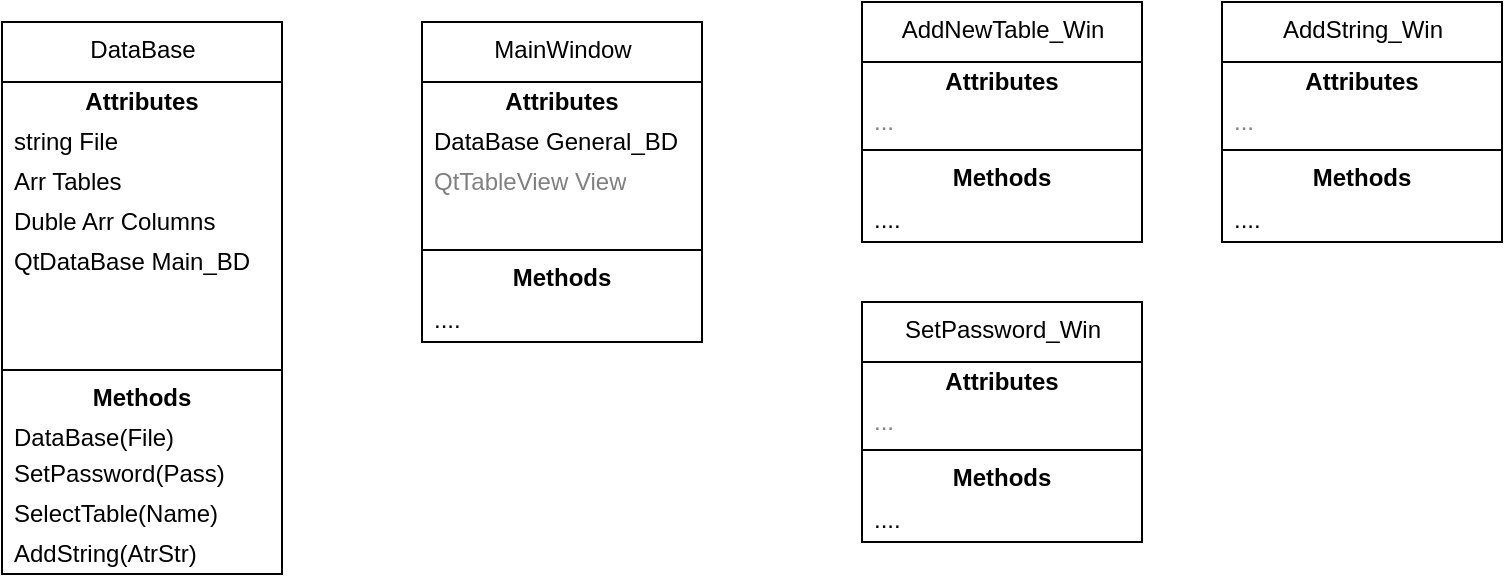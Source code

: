 <mxfile version="16.1.2" type="device"><diagram id="Dq0-bIhG9KMmkcVfs190" name="Page-1"><mxGraphModel dx="1038" dy="649" grid="1" gridSize="10" guides="1" tooltips="1" connect="1" arrows="1" fold="1" page="1" pageScale="1" pageWidth="850" pageHeight="1100" math="0" shadow="0"><root><mxCell id="0"/><mxCell id="1" parent="0"/><mxCell id="1FaSw0nJVd7z6Cax4bIG-1" value="DataBase" style="swimlane;fontStyle=0;align=center;verticalAlign=top;childLayout=stackLayout;horizontal=1;startSize=30;horizontalStack=0;resizeParent=1;resizeParentMax=0;resizeLast=0;collapsible=0;marginBottom=0;html=1;" parent="1" vertex="1"><mxGeometry x="50" y="40" width="140" height="276" as="geometry"/></mxCell><mxCell id="1FaSw0nJVd7z6Cax4bIG-2" value="&lt;b&gt;Attributes&lt;/b&gt;" style="text;html=1;strokeColor=none;fillColor=none;align=center;verticalAlign=middle;spacingLeft=4;spacingRight=4;overflow=hidden;rotatable=0;points=[[0,0.5],[1,0.5]];portConstraint=eastwest;" parent="1FaSw0nJVd7z6Cax4bIG-1" vertex="1"><mxGeometry y="30" width="140" height="20" as="geometry"/></mxCell><mxCell id="1FaSw0nJVd7z6Cax4bIG-3" value="string File" style="text;html=1;strokeColor=none;fillColor=none;align=left;verticalAlign=middle;spacingLeft=4;spacingRight=4;overflow=hidden;rotatable=0;points=[[0,0.5],[1,0.5]];portConstraint=eastwest;" parent="1FaSw0nJVd7z6Cax4bIG-1" vertex="1"><mxGeometry y="50" width="140" height="20" as="geometry"/></mxCell><mxCell id="1FaSw0nJVd7z6Cax4bIG-4" value="&lt;font color=&quot;#000000&quot;&gt;Arr Tables&lt;/font&gt;" style="text;html=1;strokeColor=none;fillColor=none;align=left;verticalAlign=middle;spacingLeft=4;spacingRight=4;overflow=hidden;rotatable=0;points=[[0,0.5],[1,0.5]];portConstraint=eastwest;fontColor=#808080;" parent="1FaSw0nJVd7z6Cax4bIG-1" vertex="1"><mxGeometry y="70" width="140" height="20" as="geometry"/></mxCell><mxCell id="1FaSw0nJVd7z6Cax4bIG-9" value="&lt;font color=&quot;#000000&quot;&gt;Duble Arr Columns&lt;/font&gt;" style="text;html=1;strokeColor=none;fillColor=none;align=left;verticalAlign=middle;spacingLeft=4;spacingRight=4;overflow=hidden;rotatable=0;points=[[0,0.5],[1,0.5]];portConstraint=eastwest;fontColor=#808080;" parent="1FaSw0nJVd7z6Cax4bIG-1" vertex="1"><mxGeometry y="90" width="140" height="20" as="geometry"/></mxCell><mxCell id="1FaSw0nJVd7z6Cax4bIG-10" value="&lt;font color=&quot;#000000&quot;&gt;QtDataBase Main_BD&lt;/font&gt;" style="text;html=1;strokeColor=none;fillColor=none;align=left;verticalAlign=middle;spacingLeft=4;spacingRight=4;overflow=hidden;rotatable=0;points=[[0,0.5],[1,0.5]];portConstraint=eastwest;fontColor=#808080;" parent="1FaSw0nJVd7z6Cax4bIG-1" vertex="1"><mxGeometry y="110" width="140" height="20" as="geometry"/></mxCell><mxCell id="fjrRZ6m2CoSyFugAUe5m-2" style="text;html=1;strokeColor=none;fillColor=none;align=left;verticalAlign=middle;spacingLeft=4;spacingRight=4;overflow=hidden;rotatable=0;points=[[0,0.5],[1,0.5]];portConstraint=eastwest;fontColor=#808080;" vertex="1" parent="1FaSw0nJVd7z6Cax4bIG-1"><mxGeometry y="130" width="140" height="20" as="geometry"/></mxCell><mxCell id="fjrRZ6m2CoSyFugAUe5m-1" style="text;html=1;strokeColor=none;fillColor=none;align=left;verticalAlign=middle;spacingLeft=4;spacingRight=4;overflow=hidden;rotatable=0;points=[[0,0.5],[1,0.5]];portConstraint=eastwest;fontColor=#808080;" vertex="1" parent="1FaSw0nJVd7z6Cax4bIG-1"><mxGeometry y="150" width="140" height="20" as="geometry"/></mxCell><mxCell id="1FaSw0nJVd7z6Cax4bIG-6" value="" style="line;strokeWidth=1;fillColor=none;align=left;verticalAlign=middle;spacingTop=-1;spacingLeft=3;spacingRight=3;rotatable=0;labelPosition=right;points=[];portConstraint=eastwest;" parent="1FaSw0nJVd7z6Cax4bIG-1" vertex="1"><mxGeometry y="170" width="140" height="8" as="geometry"/></mxCell><mxCell id="1FaSw0nJVd7z6Cax4bIG-7" value="&lt;b&gt;Methods&lt;/b&gt;" style="text;html=1;strokeColor=none;fillColor=none;align=center;verticalAlign=middle;spacingLeft=4;spacingRight=4;overflow=hidden;rotatable=0;points=[[0,0.5],[1,0.5]];portConstraint=eastwest;" parent="1FaSw0nJVd7z6Cax4bIG-1" vertex="1"><mxGeometry y="178" width="140" height="20" as="geometry"/></mxCell><mxCell id="1FaSw0nJVd7z6Cax4bIG-8" value="DataBase(File)" style="text;html=1;strokeColor=none;fillColor=none;align=left;verticalAlign=middle;spacingLeft=4;spacingRight=4;overflow=hidden;rotatable=0;points=[[0,0.5],[1,0.5]];portConstraint=eastwest;" parent="1FaSw0nJVd7z6Cax4bIG-1" vertex="1"><mxGeometry y="198" width="140" height="18" as="geometry"/></mxCell><mxCell id="1FaSw0nJVd7z6Cax4bIG-11" value="SetPassword(Pass)" style="text;html=1;strokeColor=none;fillColor=none;align=left;verticalAlign=middle;spacingLeft=4;spacingRight=4;overflow=hidden;rotatable=0;points=[[0,0.5],[1,0.5]];portConstraint=eastwest;" parent="1FaSw0nJVd7z6Cax4bIG-1" vertex="1"><mxGeometry y="216" width="140" height="20" as="geometry"/></mxCell><mxCell id="1FaSw0nJVd7z6Cax4bIG-12" value="SelectTable(Name)" style="text;html=1;strokeColor=none;fillColor=none;align=left;verticalAlign=middle;spacingLeft=4;spacingRight=4;overflow=hidden;rotatable=0;points=[[0,0.5],[1,0.5]];portConstraint=eastwest;" parent="1FaSw0nJVd7z6Cax4bIG-1" vertex="1"><mxGeometry y="236" width="140" height="20" as="geometry"/></mxCell><mxCell id="1FaSw0nJVd7z6Cax4bIG-13" value="AddString(AtrStr)" style="text;html=1;strokeColor=none;fillColor=none;align=left;verticalAlign=middle;spacingLeft=4;spacingRight=4;overflow=hidden;rotatable=0;points=[[0,0.5],[1,0.5]];portConstraint=eastwest;" parent="1FaSw0nJVd7z6Cax4bIG-1" vertex="1"><mxGeometry y="256" width="140" height="20" as="geometry"/></mxCell><mxCell id="1FaSw0nJVd7z6Cax4bIG-14" value="MainWindow" style="swimlane;fontStyle=0;align=center;verticalAlign=top;childLayout=stackLayout;horizontal=1;startSize=30;horizontalStack=0;resizeParent=1;resizeParentMax=0;resizeLast=0;collapsible=0;marginBottom=0;html=1;" parent="1" vertex="1"><mxGeometry x="260" y="40" width="140" height="160" as="geometry"/></mxCell><mxCell id="1FaSw0nJVd7z6Cax4bIG-15" value="&lt;b&gt;Attributes&lt;/b&gt;" style="text;html=1;strokeColor=none;fillColor=none;align=center;verticalAlign=middle;spacingLeft=4;spacingRight=4;overflow=hidden;rotatable=0;points=[[0,0.5],[1,0.5]];portConstraint=eastwest;" parent="1FaSw0nJVd7z6Cax4bIG-14" vertex="1"><mxGeometry y="30" width="140" height="20" as="geometry"/></mxCell><mxCell id="1FaSw0nJVd7z6Cax4bIG-19" value="&lt;span style=&quot;color: rgb(0 , 0 , 0) ; text-align: center&quot;&gt;DataBase General_BD&lt;/span&gt;" style="text;html=1;strokeColor=none;fillColor=none;align=left;verticalAlign=middle;spacingLeft=4;spacingRight=4;overflow=hidden;rotatable=0;points=[[0,0.5],[1,0.5]];portConstraint=eastwest;fontColor=#808080;" parent="1FaSw0nJVd7z6Cax4bIG-14" vertex="1"><mxGeometry y="50" width="140" height="20" as="geometry"/></mxCell><mxCell id="1FaSw0nJVd7z6Cax4bIG-27" value="QtTableView View" style="text;html=1;strokeColor=none;fillColor=none;align=left;verticalAlign=middle;spacingLeft=4;spacingRight=4;overflow=hidden;rotatable=0;points=[[0,0.5],[1,0.5]];portConstraint=eastwest;fontColor=#808080;" parent="1FaSw0nJVd7z6Cax4bIG-14" vertex="1"><mxGeometry y="70" width="140" height="20" as="geometry"/></mxCell><mxCell id="1FaSw0nJVd7z6Cax4bIG-26" style="text;html=1;strokeColor=none;fillColor=none;align=left;verticalAlign=middle;spacingLeft=4;spacingRight=4;overflow=hidden;rotatable=0;points=[[0,0.5],[1,0.5]];portConstraint=eastwest;fontColor=#808080;" parent="1FaSw0nJVd7z6Cax4bIG-14" vertex="1"><mxGeometry y="90" width="140" height="20" as="geometry"/></mxCell><mxCell id="1FaSw0nJVd7z6Cax4bIG-20" value="" style="line;strokeWidth=1;fillColor=none;align=left;verticalAlign=middle;spacingTop=-1;spacingLeft=3;spacingRight=3;rotatable=0;labelPosition=right;points=[];portConstraint=eastwest;" parent="1FaSw0nJVd7z6Cax4bIG-14" vertex="1"><mxGeometry y="110" width="140" height="8" as="geometry"/></mxCell><mxCell id="1FaSw0nJVd7z6Cax4bIG-21" value="&lt;b&gt;Methods&lt;/b&gt;" style="text;html=1;strokeColor=none;fillColor=none;align=center;verticalAlign=middle;spacingLeft=4;spacingRight=4;overflow=hidden;rotatable=0;points=[[0,0.5],[1,0.5]];portConstraint=eastwest;" parent="1FaSw0nJVd7z6Cax4bIG-14" vertex="1"><mxGeometry y="118" width="140" height="20" as="geometry"/></mxCell><mxCell id="1FaSw0nJVd7z6Cax4bIG-22" value="...." style="text;html=1;strokeColor=none;fillColor=none;align=left;verticalAlign=middle;spacingLeft=4;spacingRight=4;overflow=hidden;rotatable=0;points=[[0,0.5],[1,0.5]];portConstraint=eastwest;" parent="1FaSw0nJVd7z6Cax4bIG-14" vertex="1"><mxGeometry y="138" width="140" height="22" as="geometry"/></mxCell><mxCell id="fjrRZ6m2CoSyFugAUe5m-3" value="AddNewTable_Win" style="swimlane;fontStyle=0;align=center;verticalAlign=top;childLayout=stackLayout;horizontal=1;startSize=30;horizontalStack=0;resizeParent=1;resizeParentMax=0;resizeLast=0;collapsible=0;marginBottom=0;html=1;fontColor=#000000;" vertex="1" parent="1"><mxGeometry x="480" y="30" width="140" height="120" as="geometry"/></mxCell><mxCell id="fjrRZ6m2CoSyFugAUe5m-4" value="&lt;b&gt;Attributes&lt;/b&gt;" style="text;html=1;strokeColor=none;fillColor=none;align=center;verticalAlign=middle;spacingLeft=4;spacingRight=4;overflow=hidden;rotatable=0;points=[[0,0.5],[1,0.5]];portConstraint=eastwest;fontColor=#000000;" vertex="1" parent="fjrRZ6m2CoSyFugAUe5m-3"><mxGeometry y="30" width="140" height="20" as="geometry"/></mxCell><mxCell id="fjrRZ6m2CoSyFugAUe5m-5" value="..." style="text;html=1;strokeColor=none;fillColor=none;align=left;verticalAlign=middle;spacingLeft=4;spacingRight=4;overflow=hidden;rotatable=0;points=[[0,0.5],[1,0.5]];portConstraint=eastwest;fontColor=#808080;" vertex="1" parent="fjrRZ6m2CoSyFugAUe5m-3"><mxGeometry y="50" width="140" height="20" as="geometry"/></mxCell><mxCell id="fjrRZ6m2CoSyFugAUe5m-6" value="" style="line;strokeWidth=1;fillColor=none;align=left;verticalAlign=middle;spacingTop=-1;spacingLeft=3;spacingRight=3;rotatable=0;labelPosition=right;points=[];portConstraint=eastwest;fontColor=#000000;" vertex="1" parent="fjrRZ6m2CoSyFugAUe5m-3"><mxGeometry y="70" width="140" height="8" as="geometry"/></mxCell><mxCell id="fjrRZ6m2CoSyFugAUe5m-7" value="&lt;b&gt;Methods&lt;/b&gt;" style="text;html=1;strokeColor=none;fillColor=none;align=center;verticalAlign=middle;spacingLeft=4;spacingRight=4;overflow=hidden;rotatable=0;points=[[0,0.5],[1,0.5]];portConstraint=eastwest;fontColor=#000000;" vertex="1" parent="fjrRZ6m2CoSyFugAUe5m-3"><mxGeometry y="78" width="140" height="20" as="geometry"/></mxCell><mxCell id="fjrRZ6m2CoSyFugAUe5m-8" value="...." style="text;html=1;strokeColor=none;fillColor=none;align=left;verticalAlign=middle;spacingLeft=4;spacingRight=4;overflow=hidden;rotatable=0;points=[[0,0.5],[1,0.5]];portConstraint=eastwest;fontColor=#000000;" vertex="1" parent="fjrRZ6m2CoSyFugAUe5m-3"><mxGeometry y="98" width="140" height="22" as="geometry"/></mxCell><mxCell id="fjrRZ6m2CoSyFugAUe5m-9" value="SetPassword_Win" style="swimlane;fontStyle=0;align=center;verticalAlign=top;childLayout=stackLayout;horizontal=1;startSize=30;horizontalStack=0;resizeParent=1;resizeParentMax=0;resizeLast=0;collapsible=0;marginBottom=0;html=1;fontColor=#000000;" vertex="1" parent="1"><mxGeometry x="480" y="180" width="140" height="120" as="geometry"/></mxCell><mxCell id="fjrRZ6m2CoSyFugAUe5m-10" value="&lt;b&gt;Attributes&lt;/b&gt;" style="text;html=1;strokeColor=none;fillColor=none;align=center;verticalAlign=middle;spacingLeft=4;spacingRight=4;overflow=hidden;rotatable=0;points=[[0,0.5],[1,0.5]];portConstraint=eastwest;fontColor=#000000;" vertex="1" parent="fjrRZ6m2CoSyFugAUe5m-9"><mxGeometry y="30" width="140" height="20" as="geometry"/></mxCell><mxCell id="fjrRZ6m2CoSyFugAUe5m-11" value="..." style="text;html=1;strokeColor=none;fillColor=none;align=left;verticalAlign=middle;spacingLeft=4;spacingRight=4;overflow=hidden;rotatable=0;points=[[0,0.5],[1,0.5]];portConstraint=eastwest;fontColor=#808080;" vertex="1" parent="fjrRZ6m2CoSyFugAUe5m-9"><mxGeometry y="50" width="140" height="20" as="geometry"/></mxCell><mxCell id="fjrRZ6m2CoSyFugAUe5m-12" value="" style="line;strokeWidth=1;fillColor=none;align=left;verticalAlign=middle;spacingTop=-1;spacingLeft=3;spacingRight=3;rotatable=0;labelPosition=right;points=[];portConstraint=eastwest;fontColor=#000000;" vertex="1" parent="fjrRZ6m2CoSyFugAUe5m-9"><mxGeometry y="70" width="140" height="8" as="geometry"/></mxCell><mxCell id="fjrRZ6m2CoSyFugAUe5m-13" value="&lt;b&gt;Methods&lt;/b&gt;" style="text;html=1;strokeColor=none;fillColor=none;align=center;verticalAlign=middle;spacingLeft=4;spacingRight=4;overflow=hidden;rotatable=0;points=[[0,0.5],[1,0.5]];portConstraint=eastwest;fontColor=#000000;" vertex="1" parent="fjrRZ6m2CoSyFugAUe5m-9"><mxGeometry y="78" width="140" height="20" as="geometry"/></mxCell><mxCell id="fjrRZ6m2CoSyFugAUe5m-14" value="...." style="text;html=1;strokeColor=none;fillColor=none;align=left;verticalAlign=middle;spacingLeft=4;spacingRight=4;overflow=hidden;rotatable=0;points=[[0,0.5],[1,0.5]];portConstraint=eastwest;fontColor=#000000;" vertex="1" parent="fjrRZ6m2CoSyFugAUe5m-9"><mxGeometry y="98" width="140" height="22" as="geometry"/></mxCell><mxCell id="fjrRZ6m2CoSyFugAUe5m-15" value="AddString_Win" style="swimlane;fontStyle=0;align=center;verticalAlign=top;childLayout=stackLayout;horizontal=1;startSize=30;horizontalStack=0;resizeParent=1;resizeParentMax=0;resizeLast=0;collapsible=0;marginBottom=0;html=1;fontColor=#000000;" vertex="1" parent="1"><mxGeometry x="660" y="30" width="140" height="120" as="geometry"/></mxCell><mxCell id="fjrRZ6m2CoSyFugAUe5m-16" value="&lt;b&gt;Attributes&lt;/b&gt;" style="text;html=1;strokeColor=none;fillColor=none;align=center;verticalAlign=middle;spacingLeft=4;spacingRight=4;overflow=hidden;rotatable=0;points=[[0,0.5],[1,0.5]];portConstraint=eastwest;fontColor=#000000;" vertex="1" parent="fjrRZ6m2CoSyFugAUe5m-15"><mxGeometry y="30" width="140" height="20" as="geometry"/></mxCell><mxCell id="fjrRZ6m2CoSyFugAUe5m-17" value="..." style="text;html=1;strokeColor=none;fillColor=none;align=left;verticalAlign=middle;spacingLeft=4;spacingRight=4;overflow=hidden;rotatable=0;points=[[0,0.5],[1,0.5]];portConstraint=eastwest;fontColor=#808080;" vertex="1" parent="fjrRZ6m2CoSyFugAUe5m-15"><mxGeometry y="50" width="140" height="20" as="geometry"/></mxCell><mxCell id="fjrRZ6m2CoSyFugAUe5m-18" value="" style="line;strokeWidth=1;fillColor=none;align=left;verticalAlign=middle;spacingTop=-1;spacingLeft=3;spacingRight=3;rotatable=0;labelPosition=right;points=[];portConstraint=eastwest;fontColor=#000000;" vertex="1" parent="fjrRZ6m2CoSyFugAUe5m-15"><mxGeometry y="70" width="140" height="8" as="geometry"/></mxCell><mxCell id="fjrRZ6m2CoSyFugAUe5m-19" value="&lt;b&gt;Methods&lt;/b&gt;" style="text;html=1;strokeColor=none;fillColor=none;align=center;verticalAlign=middle;spacingLeft=4;spacingRight=4;overflow=hidden;rotatable=0;points=[[0,0.5],[1,0.5]];portConstraint=eastwest;fontColor=#000000;" vertex="1" parent="fjrRZ6m2CoSyFugAUe5m-15"><mxGeometry y="78" width="140" height="20" as="geometry"/></mxCell><mxCell id="fjrRZ6m2CoSyFugAUe5m-20" value="...." style="text;html=1;strokeColor=none;fillColor=none;align=left;verticalAlign=middle;spacingLeft=4;spacingRight=4;overflow=hidden;rotatable=0;points=[[0,0.5],[1,0.5]];portConstraint=eastwest;fontColor=#000000;" vertex="1" parent="fjrRZ6m2CoSyFugAUe5m-15"><mxGeometry y="98" width="140" height="22" as="geometry"/></mxCell></root></mxGraphModel></diagram></mxfile>